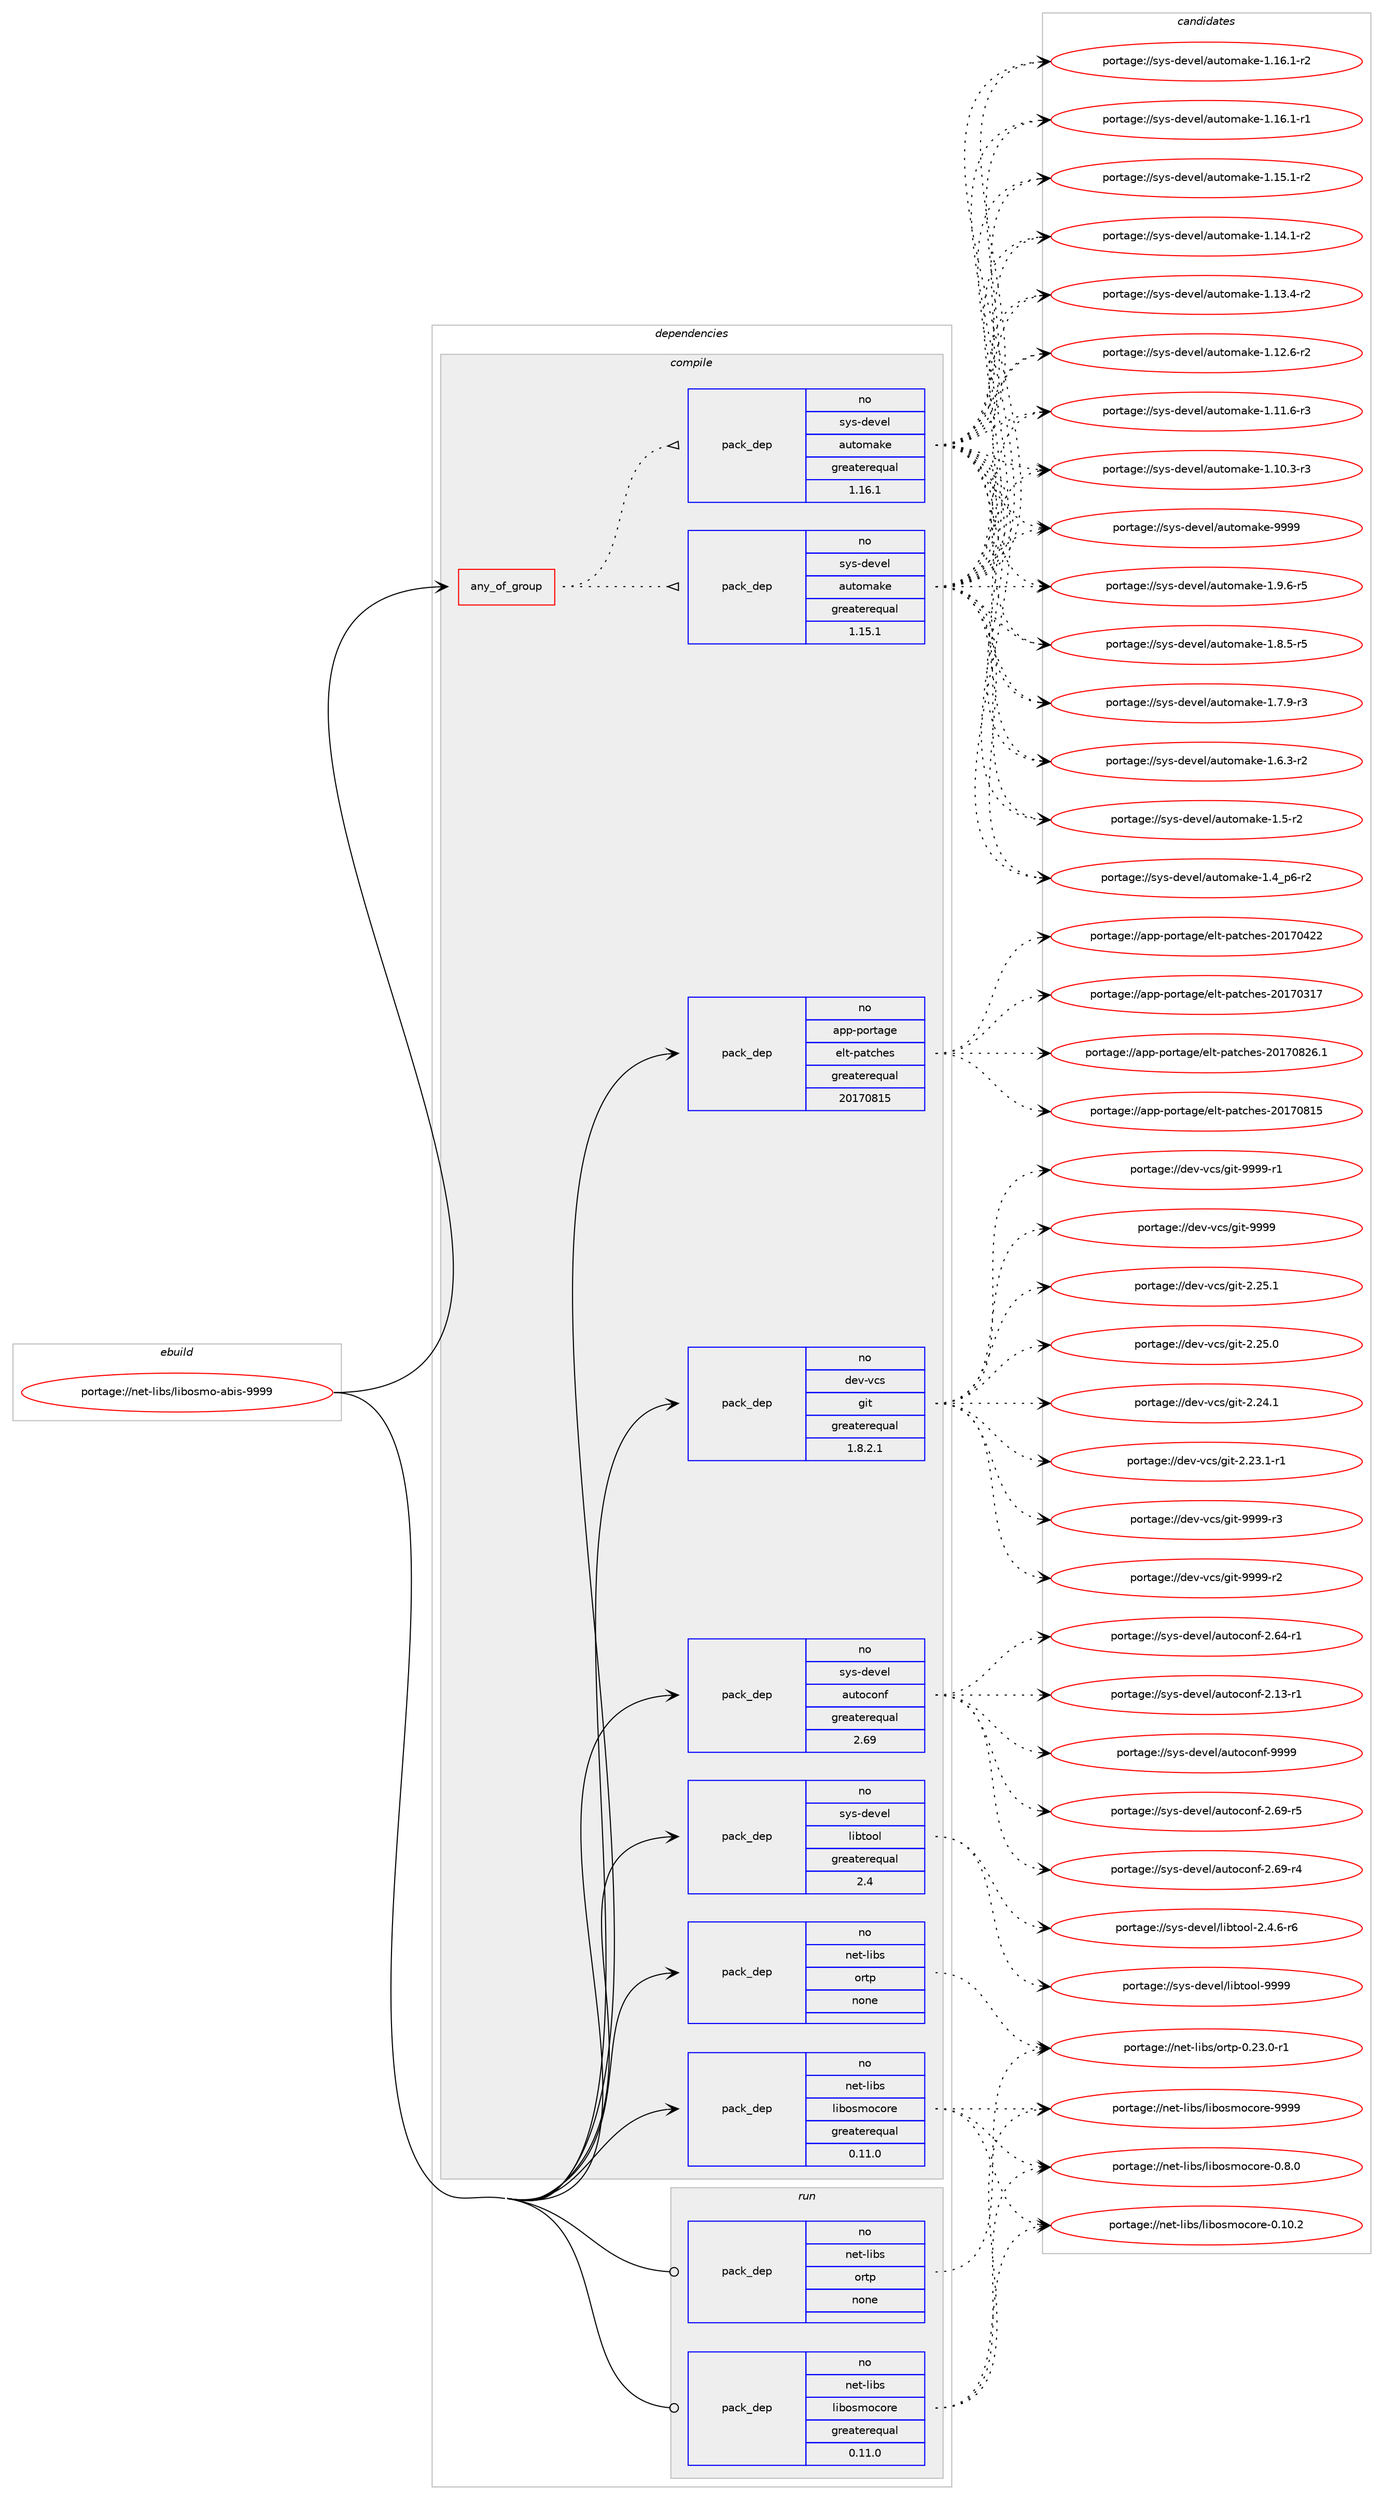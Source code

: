 digraph prolog {

# *************
# Graph options
# *************

newrank=true;
concentrate=true;
compound=true;
graph [rankdir=LR,fontname=Helvetica,fontsize=10,ranksep=1.5];#, ranksep=2.5, nodesep=0.2];
edge  [arrowhead=vee];
node  [fontname=Helvetica,fontsize=10];

# **********
# The ebuild
# **********

subgraph cluster_leftcol {
color=gray;
rank=same;
label=<<i>ebuild</i>>;
id [label="portage://net-libs/libosmo-abis-9999", color=red, width=4, href="../net-libs/libosmo-abis-9999.svg"];
}

# ****************
# The dependencies
# ****************

subgraph cluster_midcol {
color=gray;
label=<<i>dependencies</i>>;
subgraph cluster_compile {
fillcolor="#eeeeee";
style=filled;
label=<<i>compile</i>>;
subgraph any1584 {
dependency88533 [label=<<TABLE BORDER="0" CELLBORDER="1" CELLSPACING="0" CELLPADDING="4"><TR><TD CELLPADDING="10">any_of_group</TD></TR></TABLE>>, shape=none, color=red];subgraph pack67487 {
dependency88534 [label=<<TABLE BORDER="0" CELLBORDER="1" CELLSPACING="0" CELLPADDING="4" WIDTH="220"><TR><TD ROWSPAN="6" CELLPADDING="30">pack_dep</TD></TR><TR><TD WIDTH="110">no</TD></TR><TR><TD>sys-devel</TD></TR><TR><TD>automake</TD></TR><TR><TD>greaterequal</TD></TR><TR><TD>1.16.1</TD></TR></TABLE>>, shape=none, color=blue];
}
dependency88533:e -> dependency88534:w [weight=20,style="dotted",arrowhead="oinv"];
subgraph pack67488 {
dependency88535 [label=<<TABLE BORDER="0" CELLBORDER="1" CELLSPACING="0" CELLPADDING="4" WIDTH="220"><TR><TD ROWSPAN="6" CELLPADDING="30">pack_dep</TD></TR><TR><TD WIDTH="110">no</TD></TR><TR><TD>sys-devel</TD></TR><TR><TD>automake</TD></TR><TR><TD>greaterequal</TD></TR><TR><TD>1.15.1</TD></TR></TABLE>>, shape=none, color=blue];
}
dependency88533:e -> dependency88535:w [weight=20,style="dotted",arrowhead="oinv"];
}
id:e -> dependency88533:w [weight=20,style="solid",arrowhead="vee"];
subgraph pack67489 {
dependency88536 [label=<<TABLE BORDER="0" CELLBORDER="1" CELLSPACING="0" CELLPADDING="4" WIDTH="220"><TR><TD ROWSPAN="6" CELLPADDING="30">pack_dep</TD></TR><TR><TD WIDTH="110">no</TD></TR><TR><TD>app-portage</TD></TR><TR><TD>elt-patches</TD></TR><TR><TD>greaterequal</TD></TR><TR><TD>20170815</TD></TR></TABLE>>, shape=none, color=blue];
}
id:e -> dependency88536:w [weight=20,style="solid",arrowhead="vee"];
subgraph pack67490 {
dependency88537 [label=<<TABLE BORDER="0" CELLBORDER="1" CELLSPACING="0" CELLPADDING="4" WIDTH="220"><TR><TD ROWSPAN="6" CELLPADDING="30">pack_dep</TD></TR><TR><TD WIDTH="110">no</TD></TR><TR><TD>dev-vcs</TD></TR><TR><TD>git</TD></TR><TR><TD>greaterequal</TD></TR><TR><TD>1.8.2.1</TD></TR></TABLE>>, shape=none, color=blue];
}
id:e -> dependency88537:w [weight=20,style="solid",arrowhead="vee"];
subgraph pack67491 {
dependency88538 [label=<<TABLE BORDER="0" CELLBORDER="1" CELLSPACING="0" CELLPADDING="4" WIDTH="220"><TR><TD ROWSPAN="6" CELLPADDING="30">pack_dep</TD></TR><TR><TD WIDTH="110">no</TD></TR><TR><TD>net-libs</TD></TR><TR><TD>libosmocore</TD></TR><TR><TD>greaterequal</TD></TR><TR><TD>0.11.0</TD></TR></TABLE>>, shape=none, color=blue];
}
id:e -> dependency88538:w [weight=20,style="solid",arrowhead="vee"];
subgraph pack67492 {
dependency88539 [label=<<TABLE BORDER="0" CELLBORDER="1" CELLSPACING="0" CELLPADDING="4" WIDTH="220"><TR><TD ROWSPAN="6" CELLPADDING="30">pack_dep</TD></TR><TR><TD WIDTH="110">no</TD></TR><TR><TD>net-libs</TD></TR><TR><TD>ortp</TD></TR><TR><TD>none</TD></TR><TR><TD></TD></TR></TABLE>>, shape=none, color=blue];
}
id:e -> dependency88539:w [weight=20,style="solid",arrowhead="vee"];
subgraph pack67493 {
dependency88540 [label=<<TABLE BORDER="0" CELLBORDER="1" CELLSPACING="0" CELLPADDING="4" WIDTH="220"><TR><TD ROWSPAN="6" CELLPADDING="30">pack_dep</TD></TR><TR><TD WIDTH="110">no</TD></TR><TR><TD>sys-devel</TD></TR><TR><TD>autoconf</TD></TR><TR><TD>greaterequal</TD></TR><TR><TD>2.69</TD></TR></TABLE>>, shape=none, color=blue];
}
id:e -> dependency88540:w [weight=20,style="solid",arrowhead="vee"];
subgraph pack67494 {
dependency88541 [label=<<TABLE BORDER="0" CELLBORDER="1" CELLSPACING="0" CELLPADDING="4" WIDTH="220"><TR><TD ROWSPAN="6" CELLPADDING="30">pack_dep</TD></TR><TR><TD WIDTH="110">no</TD></TR><TR><TD>sys-devel</TD></TR><TR><TD>libtool</TD></TR><TR><TD>greaterequal</TD></TR><TR><TD>2.4</TD></TR></TABLE>>, shape=none, color=blue];
}
id:e -> dependency88541:w [weight=20,style="solid",arrowhead="vee"];
}
subgraph cluster_compileandrun {
fillcolor="#eeeeee";
style=filled;
label=<<i>compile and run</i>>;
}
subgraph cluster_run {
fillcolor="#eeeeee";
style=filled;
label=<<i>run</i>>;
subgraph pack67495 {
dependency88542 [label=<<TABLE BORDER="0" CELLBORDER="1" CELLSPACING="0" CELLPADDING="4" WIDTH="220"><TR><TD ROWSPAN="6" CELLPADDING="30">pack_dep</TD></TR><TR><TD WIDTH="110">no</TD></TR><TR><TD>net-libs</TD></TR><TR><TD>libosmocore</TD></TR><TR><TD>greaterequal</TD></TR><TR><TD>0.11.0</TD></TR></TABLE>>, shape=none, color=blue];
}
id:e -> dependency88542:w [weight=20,style="solid",arrowhead="odot"];
subgraph pack67496 {
dependency88543 [label=<<TABLE BORDER="0" CELLBORDER="1" CELLSPACING="0" CELLPADDING="4" WIDTH="220"><TR><TD ROWSPAN="6" CELLPADDING="30">pack_dep</TD></TR><TR><TD WIDTH="110">no</TD></TR><TR><TD>net-libs</TD></TR><TR><TD>ortp</TD></TR><TR><TD>none</TD></TR><TR><TD></TD></TR></TABLE>>, shape=none, color=blue];
}
id:e -> dependency88543:w [weight=20,style="solid",arrowhead="odot"];
}
}

# **************
# The candidates
# **************

subgraph cluster_choices {
rank=same;
color=gray;
label=<<i>candidates</i>>;

subgraph choice67487 {
color=black;
nodesep=1;
choice115121115451001011181011084797117116111109971071014557575757 [label="portage://sys-devel/automake-9999", color=red, width=4,href="../sys-devel/automake-9999.svg"];
choice115121115451001011181011084797117116111109971071014549465746544511453 [label="portage://sys-devel/automake-1.9.6-r5", color=red, width=4,href="../sys-devel/automake-1.9.6-r5.svg"];
choice115121115451001011181011084797117116111109971071014549465646534511453 [label="portage://sys-devel/automake-1.8.5-r5", color=red, width=4,href="../sys-devel/automake-1.8.5-r5.svg"];
choice115121115451001011181011084797117116111109971071014549465546574511451 [label="portage://sys-devel/automake-1.7.9-r3", color=red, width=4,href="../sys-devel/automake-1.7.9-r3.svg"];
choice115121115451001011181011084797117116111109971071014549465446514511450 [label="portage://sys-devel/automake-1.6.3-r2", color=red, width=4,href="../sys-devel/automake-1.6.3-r2.svg"];
choice11512111545100101118101108479711711611110997107101454946534511450 [label="portage://sys-devel/automake-1.5-r2", color=red, width=4,href="../sys-devel/automake-1.5-r2.svg"];
choice115121115451001011181011084797117116111109971071014549465295112544511450 [label="portage://sys-devel/automake-1.4_p6-r2", color=red, width=4,href="../sys-devel/automake-1.4_p6-r2.svg"];
choice11512111545100101118101108479711711611110997107101454946495446494511450 [label="portage://sys-devel/automake-1.16.1-r2", color=red, width=4,href="../sys-devel/automake-1.16.1-r2.svg"];
choice11512111545100101118101108479711711611110997107101454946495446494511449 [label="portage://sys-devel/automake-1.16.1-r1", color=red, width=4,href="../sys-devel/automake-1.16.1-r1.svg"];
choice11512111545100101118101108479711711611110997107101454946495346494511450 [label="portage://sys-devel/automake-1.15.1-r2", color=red, width=4,href="../sys-devel/automake-1.15.1-r2.svg"];
choice11512111545100101118101108479711711611110997107101454946495246494511450 [label="portage://sys-devel/automake-1.14.1-r2", color=red, width=4,href="../sys-devel/automake-1.14.1-r2.svg"];
choice11512111545100101118101108479711711611110997107101454946495146524511450 [label="portage://sys-devel/automake-1.13.4-r2", color=red, width=4,href="../sys-devel/automake-1.13.4-r2.svg"];
choice11512111545100101118101108479711711611110997107101454946495046544511450 [label="portage://sys-devel/automake-1.12.6-r2", color=red, width=4,href="../sys-devel/automake-1.12.6-r2.svg"];
choice11512111545100101118101108479711711611110997107101454946494946544511451 [label="portage://sys-devel/automake-1.11.6-r3", color=red, width=4,href="../sys-devel/automake-1.11.6-r3.svg"];
choice11512111545100101118101108479711711611110997107101454946494846514511451 [label="portage://sys-devel/automake-1.10.3-r3", color=red, width=4,href="../sys-devel/automake-1.10.3-r3.svg"];
dependency88534:e -> choice115121115451001011181011084797117116111109971071014557575757:w [style=dotted,weight="100"];
dependency88534:e -> choice115121115451001011181011084797117116111109971071014549465746544511453:w [style=dotted,weight="100"];
dependency88534:e -> choice115121115451001011181011084797117116111109971071014549465646534511453:w [style=dotted,weight="100"];
dependency88534:e -> choice115121115451001011181011084797117116111109971071014549465546574511451:w [style=dotted,weight="100"];
dependency88534:e -> choice115121115451001011181011084797117116111109971071014549465446514511450:w [style=dotted,weight="100"];
dependency88534:e -> choice11512111545100101118101108479711711611110997107101454946534511450:w [style=dotted,weight="100"];
dependency88534:e -> choice115121115451001011181011084797117116111109971071014549465295112544511450:w [style=dotted,weight="100"];
dependency88534:e -> choice11512111545100101118101108479711711611110997107101454946495446494511450:w [style=dotted,weight="100"];
dependency88534:e -> choice11512111545100101118101108479711711611110997107101454946495446494511449:w [style=dotted,weight="100"];
dependency88534:e -> choice11512111545100101118101108479711711611110997107101454946495346494511450:w [style=dotted,weight="100"];
dependency88534:e -> choice11512111545100101118101108479711711611110997107101454946495246494511450:w [style=dotted,weight="100"];
dependency88534:e -> choice11512111545100101118101108479711711611110997107101454946495146524511450:w [style=dotted,weight="100"];
dependency88534:e -> choice11512111545100101118101108479711711611110997107101454946495046544511450:w [style=dotted,weight="100"];
dependency88534:e -> choice11512111545100101118101108479711711611110997107101454946494946544511451:w [style=dotted,weight="100"];
dependency88534:e -> choice11512111545100101118101108479711711611110997107101454946494846514511451:w [style=dotted,weight="100"];
}
subgraph choice67488 {
color=black;
nodesep=1;
choice115121115451001011181011084797117116111109971071014557575757 [label="portage://sys-devel/automake-9999", color=red, width=4,href="../sys-devel/automake-9999.svg"];
choice115121115451001011181011084797117116111109971071014549465746544511453 [label="portage://sys-devel/automake-1.9.6-r5", color=red, width=4,href="../sys-devel/automake-1.9.6-r5.svg"];
choice115121115451001011181011084797117116111109971071014549465646534511453 [label="portage://sys-devel/automake-1.8.5-r5", color=red, width=4,href="../sys-devel/automake-1.8.5-r5.svg"];
choice115121115451001011181011084797117116111109971071014549465546574511451 [label="portage://sys-devel/automake-1.7.9-r3", color=red, width=4,href="../sys-devel/automake-1.7.9-r3.svg"];
choice115121115451001011181011084797117116111109971071014549465446514511450 [label="portage://sys-devel/automake-1.6.3-r2", color=red, width=4,href="../sys-devel/automake-1.6.3-r2.svg"];
choice11512111545100101118101108479711711611110997107101454946534511450 [label="portage://sys-devel/automake-1.5-r2", color=red, width=4,href="../sys-devel/automake-1.5-r2.svg"];
choice115121115451001011181011084797117116111109971071014549465295112544511450 [label="portage://sys-devel/automake-1.4_p6-r2", color=red, width=4,href="../sys-devel/automake-1.4_p6-r2.svg"];
choice11512111545100101118101108479711711611110997107101454946495446494511450 [label="portage://sys-devel/automake-1.16.1-r2", color=red, width=4,href="../sys-devel/automake-1.16.1-r2.svg"];
choice11512111545100101118101108479711711611110997107101454946495446494511449 [label="portage://sys-devel/automake-1.16.1-r1", color=red, width=4,href="../sys-devel/automake-1.16.1-r1.svg"];
choice11512111545100101118101108479711711611110997107101454946495346494511450 [label="portage://sys-devel/automake-1.15.1-r2", color=red, width=4,href="../sys-devel/automake-1.15.1-r2.svg"];
choice11512111545100101118101108479711711611110997107101454946495246494511450 [label="portage://sys-devel/automake-1.14.1-r2", color=red, width=4,href="../sys-devel/automake-1.14.1-r2.svg"];
choice11512111545100101118101108479711711611110997107101454946495146524511450 [label="portage://sys-devel/automake-1.13.4-r2", color=red, width=4,href="../sys-devel/automake-1.13.4-r2.svg"];
choice11512111545100101118101108479711711611110997107101454946495046544511450 [label="portage://sys-devel/automake-1.12.6-r2", color=red, width=4,href="../sys-devel/automake-1.12.6-r2.svg"];
choice11512111545100101118101108479711711611110997107101454946494946544511451 [label="portage://sys-devel/automake-1.11.6-r3", color=red, width=4,href="../sys-devel/automake-1.11.6-r3.svg"];
choice11512111545100101118101108479711711611110997107101454946494846514511451 [label="portage://sys-devel/automake-1.10.3-r3", color=red, width=4,href="../sys-devel/automake-1.10.3-r3.svg"];
dependency88535:e -> choice115121115451001011181011084797117116111109971071014557575757:w [style=dotted,weight="100"];
dependency88535:e -> choice115121115451001011181011084797117116111109971071014549465746544511453:w [style=dotted,weight="100"];
dependency88535:e -> choice115121115451001011181011084797117116111109971071014549465646534511453:w [style=dotted,weight="100"];
dependency88535:e -> choice115121115451001011181011084797117116111109971071014549465546574511451:w [style=dotted,weight="100"];
dependency88535:e -> choice115121115451001011181011084797117116111109971071014549465446514511450:w [style=dotted,weight="100"];
dependency88535:e -> choice11512111545100101118101108479711711611110997107101454946534511450:w [style=dotted,weight="100"];
dependency88535:e -> choice115121115451001011181011084797117116111109971071014549465295112544511450:w [style=dotted,weight="100"];
dependency88535:e -> choice11512111545100101118101108479711711611110997107101454946495446494511450:w [style=dotted,weight="100"];
dependency88535:e -> choice11512111545100101118101108479711711611110997107101454946495446494511449:w [style=dotted,weight="100"];
dependency88535:e -> choice11512111545100101118101108479711711611110997107101454946495346494511450:w [style=dotted,weight="100"];
dependency88535:e -> choice11512111545100101118101108479711711611110997107101454946495246494511450:w [style=dotted,weight="100"];
dependency88535:e -> choice11512111545100101118101108479711711611110997107101454946495146524511450:w [style=dotted,weight="100"];
dependency88535:e -> choice11512111545100101118101108479711711611110997107101454946495046544511450:w [style=dotted,weight="100"];
dependency88535:e -> choice11512111545100101118101108479711711611110997107101454946494946544511451:w [style=dotted,weight="100"];
dependency88535:e -> choice11512111545100101118101108479711711611110997107101454946494846514511451:w [style=dotted,weight="100"];
}
subgraph choice67489 {
color=black;
nodesep=1;
choice971121124511211111411697103101471011081164511297116991041011154550484955485650544649 [label="portage://app-portage/elt-patches-20170826.1", color=red, width=4,href="../app-portage/elt-patches-20170826.1.svg"];
choice97112112451121111141169710310147101108116451129711699104101115455048495548564953 [label="portage://app-portage/elt-patches-20170815", color=red, width=4,href="../app-portage/elt-patches-20170815.svg"];
choice97112112451121111141169710310147101108116451129711699104101115455048495548525050 [label="portage://app-portage/elt-patches-20170422", color=red, width=4,href="../app-portage/elt-patches-20170422.svg"];
choice97112112451121111141169710310147101108116451129711699104101115455048495548514955 [label="portage://app-portage/elt-patches-20170317", color=red, width=4,href="../app-portage/elt-patches-20170317.svg"];
dependency88536:e -> choice971121124511211111411697103101471011081164511297116991041011154550484955485650544649:w [style=dotted,weight="100"];
dependency88536:e -> choice97112112451121111141169710310147101108116451129711699104101115455048495548564953:w [style=dotted,weight="100"];
dependency88536:e -> choice97112112451121111141169710310147101108116451129711699104101115455048495548525050:w [style=dotted,weight="100"];
dependency88536:e -> choice97112112451121111141169710310147101108116451129711699104101115455048495548514955:w [style=dotted,weight="100"];
}
subgraph choice67490 {
color=black;
nodesep=1;
choice10010111845118991154710310511645575757574511451 [label="portage://dev-vcs/git-9999-r3", color=red, width=4,href="../dev-vcs/git-9999-r3.svg"];
choice10010111845118991154710310511645575757574511450 [label="portage://dev-vcs/git-9999-r2", color=red, width=4,href="../dev-vcs/git-9999-r2.svg"];
choice10010111845118991154710310511645575757574511449 [label="portage://dev-vcs/git-9999-r1", color=red, width=4,href="../dev-vcs/git-9999-r1.svg"];
choice1001011184511899115471031051164557575757 [label="portage://dev-vcs/git-9999", color=red, width=4,href="../dev-vcs/git-9999.svg"];
choice10010111845118991154710310511645504650534649 [label="portage://dev-vcs/git-2.25.1", color=red, width=4,href="../dev-vcs/git-2.25.1.svg"];
choice10010111845118991154710310511645504650534648 [label="portage://dev-vcs/git-2.25.0", color=red, width=4,href="../dev-vcs/git-2.25.0.svg"];
choice10010111845118991154710310511645504650524649 [label="portage://dev-vcs/git-2.24.1", color=red, width=4,href="../dev-vcs/git-2.24.1.svg"];
choice100101118451189911547103105116455046505146494511449 [label="portage://dev-vcs/git-2.23.1-r1", color=red, width=4,href="../dev-vcs/git-2.23.1-r1.svg"];
dependency88537:e -> choice10010111845118991154710310511645575757574511451:w [style=dotted,weight="100"];
dependency88537:e -> choice10010111845118991154710310511645575757574511450:w [style=dotted,weight="100"];
dependency88537:e -> choice10010111845118991154710310511645575757574511449:w [style=dotted,weight="100"];
dependency88537:e -> choice1001011184511899115471031051164557575757:w [style=dotted,weight="100"];
dependency88537:e -> choice10010111845118991154710310511645504650534649:w [style=dotted,weight="100"];
dependency88537:e -> choice10010111845118991154710310511645504650534648:w [style=dotted,weight="100"];
dependency88537:e -> choice10010111845118991154710310511645504650524649:w [style=dotted,weight="100"];
dependency88537:e -> choice100101118451189911547103105116455046505146494511449:w [style=dotted,weight="100"];
}
subgraph choice67491 {
color=black;
nodesep=1;
choice11010111645108105981154710810598111115109111991111141014557575757 [label="portage://net-libs/libosmocore-9999", color=red, width=4,href="../net-libs/libosmocore-9999.svg"];
choice1101011164510810598115471081059811111510911199111114101454846564648 [label="portage://net-libs/libosmocore-0.8.0", color=red, width=4,href="../net-libs/libosmocore-0.8.0.svg"];
choice110101116451081059811547108105981111151091119911111410145484649484650 [label="portage://net-libs/libosmocore-0.10.2", color=red, width=4,href="../net-libs/libosmocore-0.10.2.svg"];
dependency88538:e -> choice11010111645108105981154710810598111115109111991111141014557575757:w [style=dotted,weight="100"];
dependency88538:e -> choice1101011164510810598115471081059811111510911199111114101454846564648:w [style=dotted,weight="100"];
dependency88538:e -> choice110101116451081059811547108105981111151091119911111410145484649484650:w [style=dotted,weight="100"];
}
subgraph choice67492 {
color=black;
nodesep=1;
choice110101116451081059811547111114116112454846505146484511449 [label="portage://net-libs/ortp-0.23.0-r1", color=red, width=4,href="../net-libs/ortp-0.23.0-r1.svg"];
dependency88539:e -> choice110101116451081059811547111114116112454846505146484511449:w [style=dotted,weight="100"];
}
subgraph choice67493 {
color=black;
nodesep=1;
choice115121115451001011181011084797117116111991111101024557575757 [label="portage://sys-devel/autoconf-9999", color=red, width=4,href="../sys-devel/autoconf-9999.svg"];
choice1151211154510010111810110847971171161119911111010245504654574511453 [label="portage://sys-devel/autoconf-2.69-r5", color=red, width=4,href="../sys-devel/autoconf-2.69-r5.svg"];
choice1151211154510010111810110847971171161119911111010245504654574511452 [label="portage://sys-devel/autoconf-2.69-r4", color=red, width=4,href="../sys-devel/autoconf-2.69-r4.svg"];
choice1151211154510010111810110847971171161119911111010245504654524511449 [label="portage://sys-devel/autoconf-2.64-r1", color=red, width=4,href="../sys-devel/autoconf-2.64-r1.svg"];
choice1151211154510010111810110847971171161119911111010245504649514511449 [label="portage://sys-devel/autoconf-2.13-r1", color=red, width=4,href="../sys-devel/autoconf-2.13-r1.svg"];
dependency88540:e -> choice115121115451001011181011084797117116111991111101024557575757:w [style=dotted,weight="100"];
dependency88540:e -> choice1151211154510010111810110847971171161119911111010245504654574511453:w [style=dotted,weight="100"];
dependency88540:e -> choice1151211154510010111810110847971171161119911111010245504654574511452:w [style=dotted,weight="100"];
dependency88540:e -> choice1151211154510010111810110847971171161119911111010245504654524511449:w [style=dotted,weight="100"];
dependency88540:e -> choice1151211154510010111810110847971171161119911111010245504649514511449:w [style=dotted,weight="100"];
}
subgraph choice67494 {
color=black;
nodesep=1;
choice1151211154510010111810110847108105981161111111084557575757 [label="portage://sys-devel/libtool-9999", color=red, width=4,href="../sys-devel/libtool-9999.svg"];
choice1151211154510010111810110847108105981161111111084550465246544511454 [label="portage://sys-devel/libtool-2.4.6-r6", color=red, width=4,href="../sys-devel/libtool-2.4.6-r6.svg"];
dependency88541:e -> choice1151211154510010111810110847108105981161111111084557575757:w [style=dotted,weight="100"];
dependency88541:e -> choice1151211154510010111810110847108105981161111111084550465246544511454:w [style=dotted,weight="100"];
}
subgraph choice67495 {
color=black;
nodesep=1;
choice11010111645108105981154710810598111115109111991111141014557575757 [label="portage://net-libs/libosmocore-9999", color=red, width=4,href="../net-libs/libosmocore-9999.svg"];
choice1101011164510810598115471081059811111510911199111114101454846564648 [label="portage://net-libs/libosmocore-0.8.0", color=red, width=4,href="../net-libs/libosmocore-0.8.0.svg"];
choice110101116451081059811547108105981111151091119911111410145484649484650 [label="portage://net-libs/libosmocore-0.10.2", color=red, width=4,href="../net-libs/libosmocore-0.10.2.svg"];
dependency88542:e -> choice11010111645108105981154710810598111115109111991111141014557575757:w [style=dotted,weight="100"];
dependency88542:e -> choice1101011164510810598115471081059811111510911199111114101454846564648:w [style=dotted,weight="100"];
dependency88542:e -> choice110101116451081059811547108105981111151091119911111410145484649484650:w [style=dotted,weight="100"];
}
subgraph choice67496 {
color=black;
nodesep=1;
choice110101116451081059811547111114116112454846505146484511449 [label="portage://net-libs/ortp-0.23.0-r1", color=red, width=4,href="../net-libs/ortp-0.23.0-r1.svg"];
dependency88543:e -> choice110101116451081059811547111114116112454846505146484511449:w [style=dotted,weight="100"];
}
}

}
